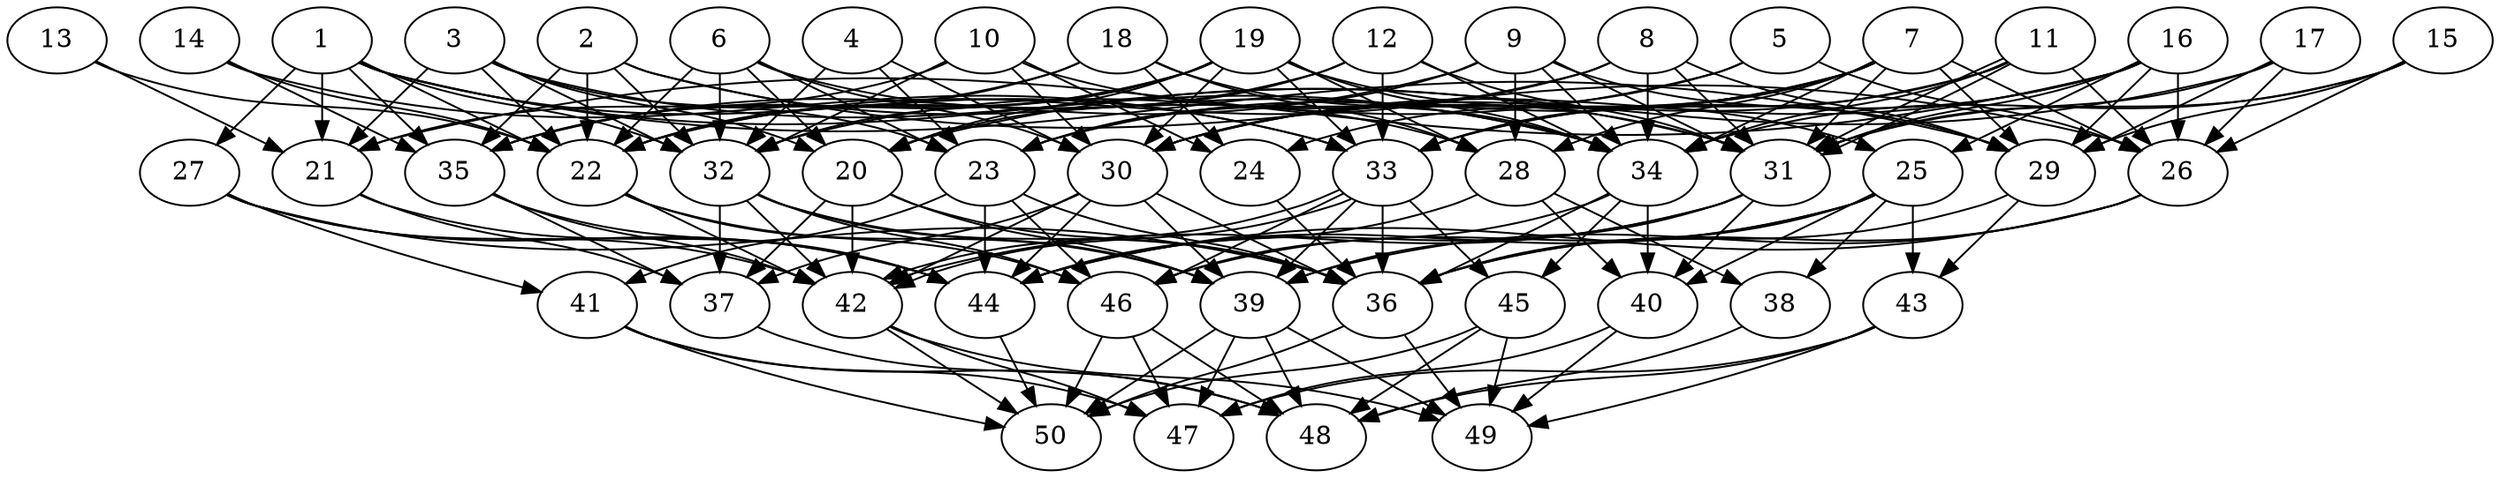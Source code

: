 // DAG automatically generated by daggen at Tue Aug  6 16:32:29 2019
// ./daggen --dot -n 50 --ccr 0.3 --fat 0.7 --regular 0.5 --density 0.7 --mindata 5242880 --maxdata 52428800 
digraph G {
  1 [size="65078613", alpha="0.03", expect_size="19523584"] 
  1 -> 21 [size ="19523584"]
  1 -> 22 [size ="19523584"]
  1 -> 27 [size ="19523584"]
  1 -> 29 [size ="19523584"]
  1 -> 31 [size ="19523584"]
  1 -> 32 [size ="19523584"]
  1 -> 33 [size ="19523584"]
  1 -> 35 [size ="19523584"]
  2 [size="60907520", alpha="0.05", expect_size="18272256"] 
  2 -> 22 [size ="18272256"]
  2 -> 26 [size ="18272256"]
  2 -> 32 [size ="18272256"]
  2 -> 34 [size ="18272256"]
  2 -> 35 [size ="18272256"]
  3 [size="107246933", alpha="0.05", expect_size="32174080"] 
  3 -> 20 [size ="32174080"]
  3 -> 21 [size ="32174080"]
  3 -> 22 [size ="32174080"]
  3 -> 23 [size ="32174080"]
  3 -> 32 [size ="32174080"]
  3 -> 34 [size ="32174080"]
  4 [size="113899520", alpha="0.06", expect_size="34169856"] 
  4 -> 23 [size ="34169856"]
  4 -> 30 [size ="34169856"]
  4 -> 32 [size ="34169856"]
  5 [size="136645973", alpha="0.17", expect_size="40993792"] 
  5 -> 26 [size ="40993792"]
  5 -> 30 [size ="40993792"]
  5 -> 32 [size ="40993792"]
  6 [size="29952000", alpha="0.11", expect_size="8985600"] 
  6 -> 20 [size ="8985600"]
  6 -> 22 [size ="8985600"]
  6 -> 23 [size ="8985600"]
  6 -> 28 [size ="8985600"]
  6 -> 30 [size ="8985600"]
  6 -> 32 [size ="8985600"]
  7 [size="104239787", alpha="0.05", expect_size="31271936"] 
  7 -> 23 [size ="31271936"]
  7 -> 24 [size ="31271936"]
  7 -> 26 [size ="31271936"]
  7 -> 28 [size ="31271936"]
  7 -> 29 [size ="31271936"]
  7 -> 30 [size ="31271936"]
  7 -> 31 [size ="31271936"]
  7 -> 33 [size ="31271936"]
  7 -> 34 [size ="31271936"]
  8 [size="102488747", alpha="0.00", expect_size="30746624"] 
  8 -> 22 [size ="30746624"]
  8 -> 23 [size ="30746624"]
  8 -> 29 [size ="30746624"]
  8 -> 31 [size ="30746624"]
  8 -> 34 [size ="30746624"]
  9 [size="74024960", alpha="0.09", expect_size="22207488"] 
  9 -> 23 [size ="22207488"]
  9 -> 28 [size ="22207488"]
  9 -> 29 [size ="22207488"]
  9 -> 31 [size ="22207488"]
  9 -> 34 [size ="22207488"]
  9 -> 35 [size ="22207488"]
  10 [size="44789760", alpha="0.14", expect_size="13436928"] 
  10 -> 21 [size ="13436928"]
  10 -> 24 [size ="13436928"]
  10 -> 30 [size ="13436928"]
  10 -> 31 [size ="13436928"]
  10 -> 32 [size ="13436928"]
  11 [size="46349653", alpha="0.09", expect_size="13904896"] 
  11 -> 26 [size ="13904896"]
  11 -> 30 [size ="13904896"]
  11 -> 31 [size ="13904896"]
  11 -> 31 [size ="13904896"]
  11 -> 33 [size ="13904896"]
  11 -> 34 [size ="13904896"]
  12 [size="68628480", alpha="0.01", expect_size="20588544"] 
  12 -> 20 [size ="20588544"]
  12 -> 22 [size ="20588544"]
  12 -> 31 [size ="20588544"]
  12 -> 33 [size ="20588544"]
  12 -> 34 [size ="20588544"]
  13 [size="108250453", alpha="0.18", expect_size="32475136"] 
  13 -> 21 [size ="32475136"]
  13 -> 22 [size ="32475136"]
  14 [size="145312427", alpha="0.01", expect_size="43593728"] 
  14 -> 22 [size ="43593728"]
  14 -> 33 [size ="43593728"]
  14 -> 35 [size ="43593728"]
  15 [size="38082560", alpha="0.12", expect_size="11424768"] 
  15 -> 26 [size ="11424768"]
  15 -> 29 [size ="11424768"]
  15 -> 31 [size ="11424768"]
  15 -> 34 [size ="11424768"]
  16 [size="170775893", alpha="0.19", expect_size="51232768"] 
  16 -> 21 [size ="51232768"]
  16 -> 25 [size ="51232768"]
  16 -> 26 [size ="51232768"]
  16 -> 29 [size ="51232768"]
  16 -> 30 [size ="51232768"]
  16 -> 31 [size ="51232768"]
  16 -> 33 [size ="51232768"]
  17 [size="103666347", alpha="0.07", expect_size="31099904"] 
  17 -> 20 [size ="31099904"]
  17 -> 26 [size ="31099904"]
  17 -> 29 [size ="31099904"]
  17 -> 31 [size ="31099904"]
  18 [size="140168533", alpha="0.02", expect_size="42050560"] 
  18 -> 22 [size ="42050560"]
  18 -> 24 [size ="42050560"]
  18 -> 28 [size ="42050560"]
  18 -> 34 [size ="42050560"]
  18 -> 35 [size ="42050560"]
  19 [size="143950507", alpha="0.09", expect_size="43185152"] 
  19 -> 20 [size ="43185152"]
  19 -> 22 [size ="43185152"]
  19 -> 25 [size ="43185152"]
  19 -> 28 [size ="43185152"]
  19 -> 30 [size ="43185152"]
  19 -> 32 [size ="43185152"]
  19 -> 33 [size ="43185152"]
  19 -> 34 [size ="43185152"]
  19 -> 35 [size ="43185152"]
  20 [size="54934187", alpha="0.09", expect_size="16480256"] 
  20 -> 36 [size ="16480256"]
  20 -> 37 [size ="16480256"]
  20 -> 39 [size ="16480256"]
  20 -> 42 [size ="16480256"]
  21 [size="161706667", alpha="0.15", expect_size="48512000"] 
  21 -> 37 [size ="48512000"]
  21 -> 44 [size ="48512000"]
  22 [size="77544107", alpha="0.06", expect_size="23263232"] 
  22 -> 39 [size ="23263232"]
  22 -> 42 [size ="23263232"]
  22 -> 46 [size ="23263232"]
  23 [size="81872213", alpha="0.09", expect_size="24561664"] 
  23 -> 36 [size ="24561664"]
  23 -> 41 [size ="24561664"]
  23 -> 44 [size ="24561664"]
  23 -> 46 [size ="24561664"]
  24 [size="65102507", alpha="0.04", expect_size="19530752"] 
  24 -> 36 [size ="19530752"]
  25 [size="75632640", alpha="0.14", expect_size="22689792"] 
  25 -> 36 [size ="22689792"]
  25 -> 38 [size ="22689792"]
  25 -> 40 [size ="22689792"]
  25 -> 43 [size ="22689792"]
  25 -> 44 [size ="22689792"]
  25 -> 46 [size ="22689792"]
  26 [size="170752000", alpha="0.05", expect_size="51225600"] 
  26 -> 36 [size ="51225600"]
  26 -> 39 [size ="51225600"]
  26 -> 44 [size ="51225600"]
  27 [size="164754773", alpha="0.08", expect_size="49426432"] 
  27 -> 36 [size ="49426432"]
  27 -> 41 [size ="49426432"]
  27 -> 42 [size ="49426432"]
  27 -> 44 [size ="49426432"]
  28 [size="61846187", alpha="0.02", expect_size="18553856"] 
  28 -> 38 [size ="18553856"]
  28 -> 40 [size ="18553856"]
  28 -> 44 [size ="18553856"]
  29 [size="73960107", alpha="0.02", expect_size="22188032"] 
  29 -> 36 [size ="22188032"]
  29 -> 43 [size ="22188032"]
  30 [size="147851947", alpha="0.07", expect_size="44355584"] 
  30 -> 36 [size ="44355584"]
  30 -> 37 [size ="44355584"]
  30 -> 39 [size ="44355584"]
  30 -> 42 [size ="44355584"]
  30 -> 44 [size ="44355584"]
  31 [size="61989547", alpha="0.14", expect_size="18596864"] 
  31 -> 39 [size ="18596864"]
  31 -> 40 [size ="18596864"]
  31 -> 42 [size ="18596864"]
  31 -> 44 [size ="18596864"]
  32 [size="21265067", alpha="0.09", expect_size="6379520"] 
  32 -> 36 [size ="6379520"]
  32 -> 37 [size ="6379520"]
  32 -> 39 [size ="6379520"]
  32 -> 42 [size ="6379520"]
  32 -> 46 [size ="6379520"]
  33 [size="69106347", alpha="0.15", expect_size="20731904"] 
  33 -> 36 [size ="20731904"]
  33 -> 39 [size ="20731904"]
  33 -> 42 [size ="20731904"]
  33 -> 42 [size ="20731904"]
  33 -> 45 [size ="20731904"]
  33 -> 46 [size ="20731904"]
  34 [size="138004480", alpha="0.17", expect_size="41401344"] 
  34 -> 36 [size ="41401344"]
  34 -> 40 [size ="41401344"]
  34 -> 45 [size ="41401344"]
  34 -> 46 [size ="41401344"]
  35 [size="167092907", alpha="0.02", expect_size="50127872"] 
  35 -> 37 [size ="50127872"]
  35 -> 42 [size ="50127872"]
  35 -> 44 [size ="50127872"]
  36 [size="118261760", alpha="0.06", expect_size="35478528"] 
  36 -> 49 [size ="35478528"]
  36 -> 50 [size ="35478528"]
  37 [size="161273173", alpha="0.01", expect_size="48381952"] 
  37 -> 48 [size ="48381952"]
  38 [size="68314453", alpha="0.12", expect_size="20494336"] 
  38 -> 48 [size ="20494336"]
  39 [size="81694720", alpha="0.19", expect_size="24508416"] 
  39 -> 47 [size ="24508416"]
  39 -> 48 [size ="24508416"]
  39 -> 49 [size ="24508416"]
  39 -> 50 [size ="24508416"]
  40 [size="100676267", alpha="0.11", expect_size="30202880"] 
  40 -> 47 [size ="30202880"]
  40 -> 49 [size ="30202880"]
  41 [size="152569173", alpha="0.01", expect_size="45770752"] 
  41 -> 47 [size ="45770752"]
  41 -> 48 [size ="45770752"]
  41 -> 50 [size ="45770752"]
  42 [size="108963840", alpha="0.18", expect_size="32689152"] 
  42 -> 47 [size ="32689152"]
  42 -> 49 [size ="32689152"]
  42 -> 50 [size ="32689152"]
  43 [size="21015893", alpha="0.04", expect_size="6304768"] 
  43 -> 47 [size ="6304768"]
  43 -> 48 [size ="6304768"]
  43 -> 49 [size ="6304768"]
  44 [size="136792747", alpha="0.16", expect_size="41037824"] 
  44 -> 50 [size ="41037824"]
  45 [size="112267947", alpha="0.15", expect_size="33680384"] 
  45 -> 48 [size ="33680384"]
  45 -> 49 [size ="33680384"]
  45 -> 50 [size ="33680384"]
  46 [size="125337600", alpha="0.14", expect_size="37601280"] 
  46 -> 47 [size ="37601280"]
  46 -> 48 [size ="37601280"]
  46 -> 50 [size ="37601280"]
  47 [size="172018347", alpha="0.12", expect_size="51605504"] 
  48 [size="23930880", alpha="0.15", expect_size="7179264"] 
  49 [size="118333440", alpha="0.05", expect_size="35500032"] 
  50 [size="109847893", alpha="0.12", expect_size="32954368"] 
}
